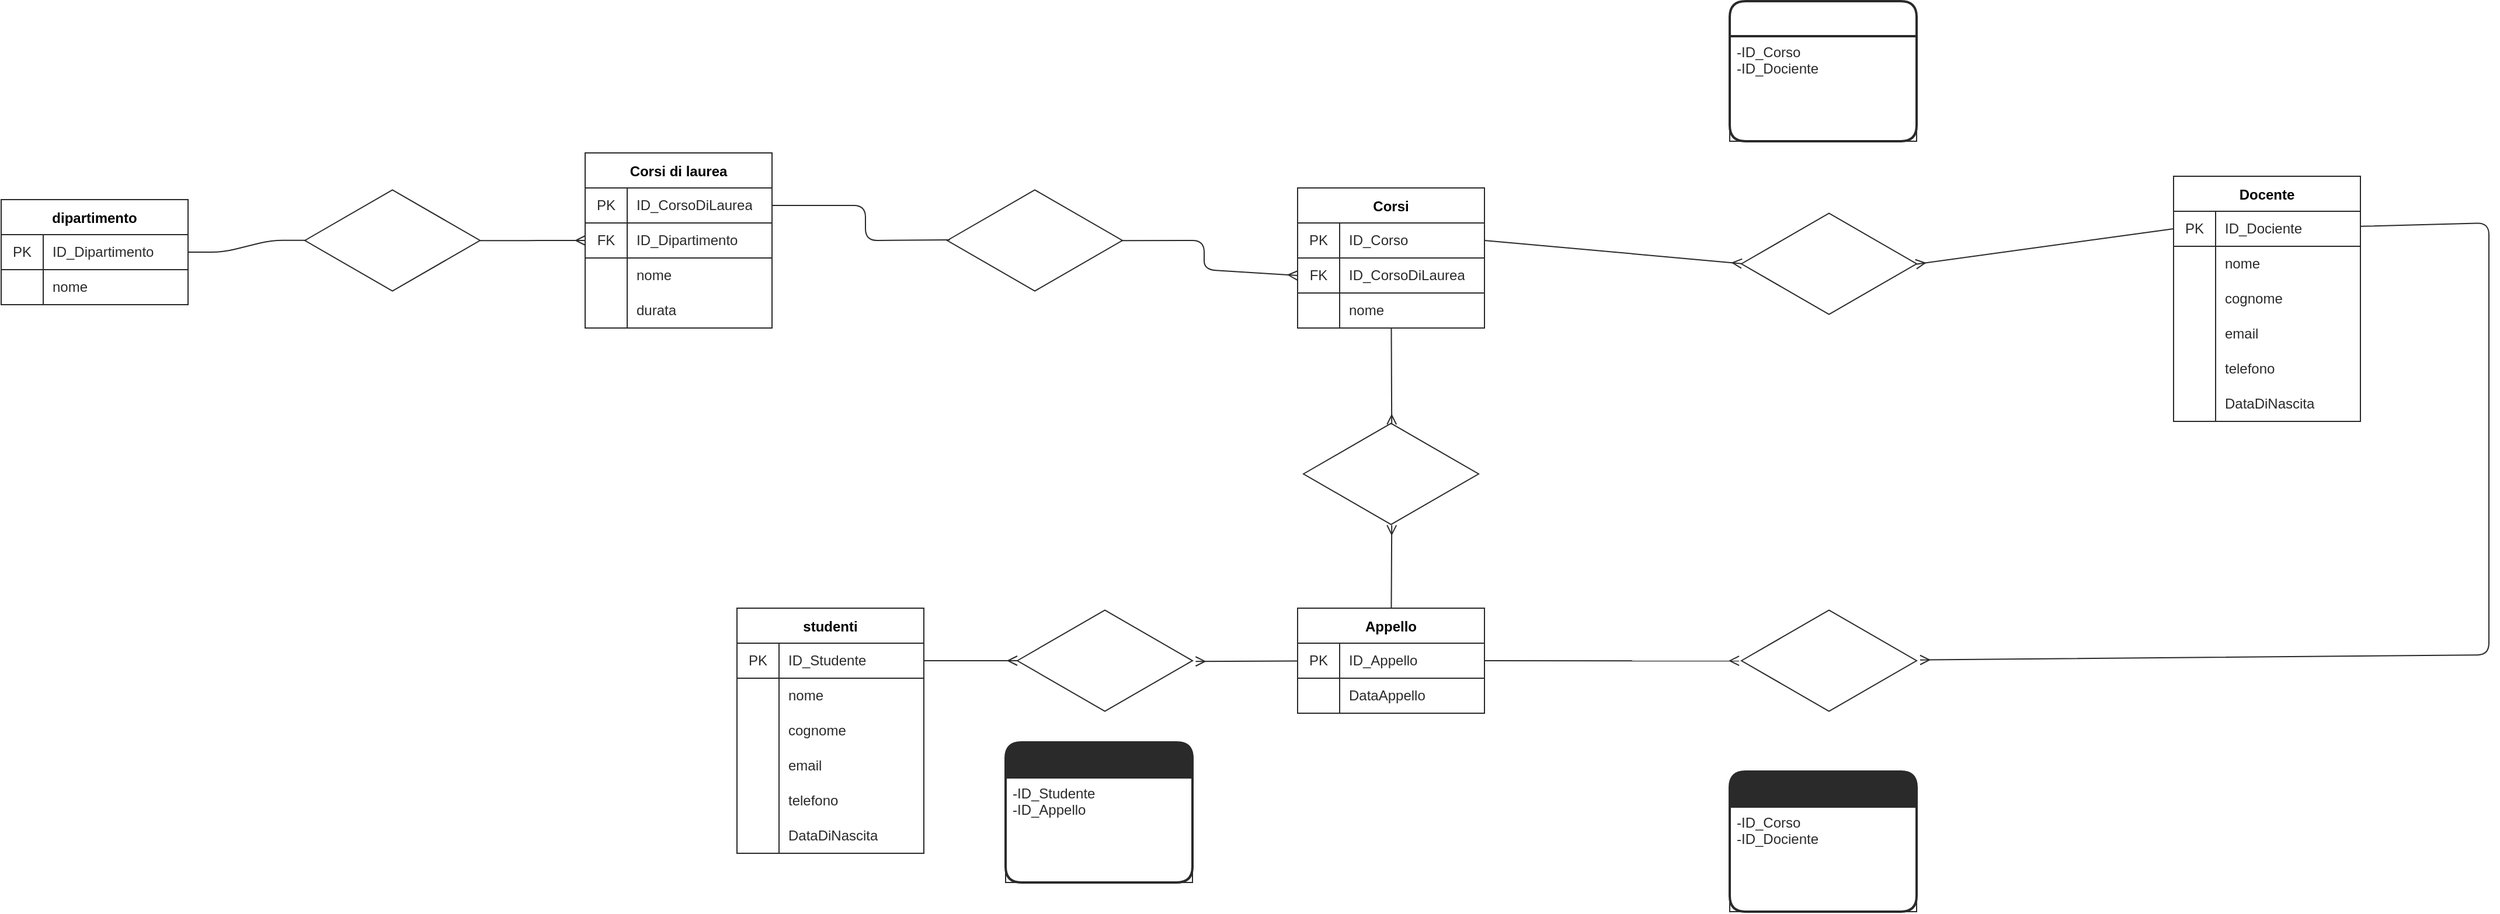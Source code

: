 <mxfile>
    <diagram id="EkHlBXuk7Uhvx5oZosQ1" name="Pagina-1">
        <mxGraphModel dx="1344" dy="2132" grid="1" gridSize="10" guides="1" tooltips="1" connect="1" arrows="1" fold="1" page="1" pageScale="1" pageWidth="827" pageHeight="1169" background="#ffffff" math="0" shadow="0">
            <root>
                <mxCell id="0"/>
                <mxCell id="1" parent="0"/>
                <mxCell id="2" value="dipartimento" style="shape=table;startSize=30;container=1;collapsible=0;childLayout=tableLayout;fixedRows=1;rowLines=0;fontStyle=1;align=center;pointerEvents=1;strokeColor=#2A2A2A;" vertex="1" parent="1">
                    <mxGeometry x="90" width="160" height="90" as="geometry"/>
                </mxCell>
                <mxCell id="3" value="" style="shape=partialRectangle;html=1;whiteSpace=wrap;collapsible=0;dropTarget=0;pointerEvents=1;fillColor=none;top=0;left=0;bottom=1;right=0;points=[[0,0.5],[1,0.5]];portConstraint=eastwest;strokeColor=#2A2A2A;" vertex="1" parent="2">
                    <mxGeometry y="30" width="160" height="30" as="geometry"/>
                </mxCell>
                <mxCell id="4" value="&lt;font color=&quot;#2a2a2a&quot;&gt;PK&lt;/font&gt;" style="shape=partialRectangle;html=1;whiteSpace=wrap;connectable=0;fillColor=none;top=0;left=0;bottom=0;right=0;overflow=hidden;pointerEvents=1;strokeColor=#2A2A2A;" vertex="1" parent="3">
                    <mxGeometry width="36" height="30" as="geometry">
                        <mxRectangle width="36" height="30" as="alternateBounds"/>
                    </mxGeometry>
                </mxCell>
                <mxCell id="5" value="&lt;font color=&quot;#2a2a2a&quot;&gt;ID_Dipartimento&lt;/font&gt;" style="shape=partialRectangle;html=1;whiteSpace=wrap;connectable=0;fillColor=none;top=0;left=0;bottom=0;right=0;align=left;spacingLeft=6;overflow=hidden;pointerEvents=1;strokeColor=#2A2A2A;" vertex="1" parent="3">
                    <mxGeometry x="36" width="124" height="30" as="geometry">
                        <mxRectangle width="124" height="30" as="alternateBounds"/>
                    </mxGeometry>
                </mxCell>
                <mxCell id="6" value="" style="shape=partialRectangle;html=1;whiteSpace=wrap;collapsible=0;dropTarget=0;pointerEvents=1;fillColor=none;top=0;left=0;bottom=0;right=0;points=[[0,0.5],[1,0.5]];portConstraint=eastwest;strokeColor=#2A2A2A;" vertex="1" parent="2">
                    <mxGeometry y="60" width="160" height="30" as="geometry"/>
                </mxCell>
                <mxCell id="7" value="" style="shape=partialRectangle;html=1;whiteSpace=wrap;connectable=0;fillColor=none;top=0;left=0;bottom=0;right=0;overflow=hidden;pointerEvents=1;strokeColor=#2A2A2A;" vertex="1" parent="6">
                    <mxGeometry width="36" height="30" as="geometry">
                        <mxRectangle width="36" height="30" as="alternateBounds"/>
                    </mxGeometry>
                </mxCell>
                <mxCell id="8" value="&lt;font color=&quot;#2a2a2a&quot;&gt;nome&lt;/font&gt;" style="shape=partialRectangle;html=1;whiteSpace=wrap;connectable=0;fillColor=none;top=0;left=0;bottom=0;right=0;align=left;spacingLeft=6;overflow=hidden;pointerEvents=1;strokeColor=#2A2A2A;" vertex="1" parent="6">
                    <mxGeometry x="36" width="124" height="30" as="geometry">
                        <mxRectangle width="124" height="30" as="alternateBounds"/>
                    </mxGeometry>
                </mxCell>
                <mxCell id="25" value="Corsi di laurea" style="shape=table;startSize=30;container=1;collapsible=0;childLayout=tableLayout;fixedRows=1;rowLines=0;fontStyle=1;align=center;pointerEvents=1;strokeColor=#2A2A2A;" vertex="1" parent="1">
                    <mxGeometry x="590" y="-40" width="160" height="150" as="geometry"/>
                </mxCell>
                <mxCell id="26" value="" style="shape=partialRectangle;html=1;whiteSpace=wrap;collapsible=0;dropTarget=0;pointerEvents=1;fillColor=none;top=0;left=0;bottom=1;right=0;points=[[0,0.5],[1,0.5]];portConstraint=eastwest;strokeColor=#2A2A2A;" vertex="1" parent="25">
                    <mxGeometry y="30" width="160" height="30" as="geometry"/>
                </mxCell>
                <mxCell id="27" value="&lt;font color=&quot;#2a2a2a&quot;&gt;PK&lt;/font&gt;" style="shape=partialRectangle;html=1;whiteSpace=wrap;connectable=0;fillColor=none;top=0;left=0;bottom=0;right=0;overflow=hidden;pointerEvents=1;strokeColor=#2A2A2A;" vertex="1" parent="26">
                    <mxGeometry width="36" height="30" as="geometry">
                        <mxRectangle width="36" height="30" as="alternateBounds"/>
                    </mxGeometry>
                </mxCell>
                <mxCell id="28" value="&lt;font color=&quot;#2a2a2a&quot;&gt;ID_CorsoDiLaurea&lt;/font&gt;" style="shape=partialRectangle;html=1;whiteSpace=wrap;connectable=0;fillColor=none;top=0;left=0;bottom=0;right=0;align=left;spacingLeft=6;overflow=hidden;pointerEvents=1;strokeColor=#2A2A2A;" vertex="1" parent="26">
                    <mxGeometry x="36" width="124" height="30" as="geometry">
                        <mxRectangle width="124" height="30" as="alternateBounds"/>
                    </mxGeometry>
                </mxCell>
                <mxCell id="90" style="shape=partialRectangle;html=1;whiteSpace=wrap;collapsible=0;dropTarget=0;pointerEvents=1;fillColor=none;top=0;left=0;bottom=1;right=0;points=[[0,0.5],[1,0.5]];portConstraint=eastwest;strokeColor=#2A2A2A;" vertex="1" parent="25">
                    <mxGeometry y="60" width="160" height="30" as="geometry"/>
                </mxCell>
                <mxCell id="91" value="&lt;font color=&quot;#2a2a2a&quot;&gt;FK&lt;/font&gt;" style="shape=partialRectangle;html=1;whiteSpace=wrap;connectable=0;fillColor=none;top=0;left=0;bottom=0;right=0;overflow=hidden;pointerEvents=1;strokeColor=#2A2A2A;" vertex="1" parent="90">
                    <mxGeometry width="36" height="30" as="geometry">
                        <mxRectangle width="36" height="30" as="alternateBounds"/>
                    </mxGeometry>
                </mxCell>
                <mxCell id="92" value="&lt;font color=&quot;#2a2a2a&quot;&gt;ID_Dipartimento&lt;/font&gt;" style="shape=partialRectangle;html=1;whiteSpace=wrap;connectable=0;fillColor=none;top=0;left=0;bottom=0;right=0;align=left;spacingLeft=6;overflow=hidden;pointerEvents=1;strokeColor=#2A2A2A;" vertex="1" parent="90">
                    <mxGeometry x="36" width="124" height="30" as="geometry">
                        <mxRectangle width="124" height="30" as="alternateBounds"/>
                    </mxGeometry>
                </mxCell>
                <mxCell id="29" value="" style="shape=partialRectangle;html=1;whiteSpace=wrap;collapsible=0;dropTarget=0;pointerEvents=1;fillColor=none;top=0;left=0;bottom=0;right=0;points=[[0,0.5],[1,0.5]];portConstraint=eastwest;strokeColor=#2A2A2A;" vertex="1" parent="25">
                    <mxGeometry y="90" width="160" height="30" as="geometry"/>
                </mxCell>
                <mxCell id="30" value="" style="shape=partialRectangle;html=1;whiteSpace=wrap;connectable=0;fillColor=none;top=0;left=0;bottom=0;right=0;overflow=hidden;pointerEvents=1;strokeColor=#2A2A2A;" vertex="1" parent="29">
                    <mxGeometry width="36" height="30" as="geometry">
                        <mxRectangle width="36" height="30" as="alternateBounds"/>
                    </mxGeometry>
                </mxCell>
                <mxCell id="31" value="&lt;font color=&quot;#2a2a2a&quot;&gt;nome&lt;/font&gt;" style="shape=partialRectangle;html=1;whiteSpace=wrap;connectable=0;fillColor=none;top=0;left=0;bottom=0;right=0;align=left;spacingLeft=6;overflow=hidden;pointerEvents=1;strokeColor=#2A2A2A;" vertex="1" parent="29">
                    <mxGeometry x="36" width="124" height="30" as="geometry">
                        <mxRectangle width="124" height="30" as="alternateBounds"/>
                    </mxGeometry>
                </mxCell>
                <mxCell id="32" style="shape=partialRectangle;html=1;whiteSpace=wrap;collapsible=0;dropTarget=0;pointerEvents=1;fillColor=none;top=0;left=0;bottom=0;right=0;points=[[0,0.5],[1,0.5]];portConstraint=eastwest;strokeColor=#2A2A2A;" vertex="1" parent="25">
                    <mxGeometry y="120" width="160" height="30" as="geometry"/>
                </mxCell>
                <mxCell id="33" style="shape=partialRectangle;html=1;whiteSpace=wrap;connectable=0;fillColor=none;top=0;left=0;bottom=0;right=0;overflow=hidden;pointerEvents=1;strokeColor=#2A2A2A;" vertex="1" parent="32">
                    <mxGeometry width="36" height="30" as="geometry">
                        <mxRectangle width="36" height="30" as="alternateBounds"/>
                    </mxGeometry>
                </mxCell>
                <mxCell id="34" value="&lt;font color=&quot;#2a2a2a&quot;&gt;durata&lt;/font&gt;" style="shape=partialRectangle;html=1;whiteSpace=wrap;connectable=0;fillColor=none;top=0;left=0;bottom=0;right=0;align=left;spacingLeft=6;overflow=hidden;pointerEvents=1;strokeColor=#2A2A2A;" vertex="1" parent="32">
                    <mxGeometry x="36" width="124" height="30" as="geometry">
                        <mxRectangle width="124" height="30" as="alternateBounds"/>
                    </mxGeometry>
                </mxCell>
                <mxCell id="108" style="edgeStyle=none;html=1;entryX=0.504;entryY=0.029;entryDx=0;entryDy=0;entryPerimeter=0;startArrow=none;startFill=0;endArrow=ERmany;endFill=0;strokeColor=#2A2A2A;" edge="1" parent="1" source="35" target="107">
                    <mxGeometry relative="1" as="geometry"/>
                </mxCell>
                <mxCell id="35" value="Corsi" style="shape=table;startSize=30;container=1;collapsible=0;childLayout=tableLayout;fixedRows=1;rowLines=0;fontStyle=1;align=center;pointerEvents=1;strokeColor=#2A2A2A;" vertex="1" parent="1">
                    <mxGeometry x="1200" y="-10" width="160" height="120" as="geometry"/>
                </mxCell>
                <mxCell id="36" value="" style="shape=partialRectangle;html=1;whiteSpace=wrap;collapsible=0;dropTarget=0;pointerEvents=1;fillColor=none;top=0;left=0;bottom=1;right=0;points=[[0,0.5],[1,0.5]];portConstraint=eastwest;strokeColor=#2A2A2A;" vertex="1" parent="35">
                    <mxGeometry y="30" width="160" height="30" as="geometry"/>
                </mxCell>
                <mxCell id="37" value="&lt;font color=&quot;#2a2a2a&quot;&gt;PK&lt;/font&gt;" style="shape=partialRectangle;html=1;whiteSpace=wrap;connectable=0;fillColor=none;top=0;left=0;bottom=0;right=0;overflow=hidden;pointerEvents=1;strokeColor=#2A2A2A;" vertex="1" parent="36">
                    <mxGeometry width="36" height="30" as="geometry">
                        <mxRectangle width="36" height="30" as="alternateBounds"/>
                    </mxGeometry>
                </mxCell>
                <mxCell id="38" value="&lt;font color=&quot;#2a2a2a&quot;&gt;ID_Corso&lt;/font&gt;" style="shape=partialRectangle;html=1;whiteSpace=wrap;connectable=0;fillColor=none;top=0;left=0;bottom=0;right=0;align=left;spacingLeft=6;overflow=hidden;pointerEvents=1;strokeColor=#2A2A2A;" vertex="1" parent="36">
                    <mxGeometry x="36" width="124" height="30" as="geometry">
                        <mxRectangle width="124" height="30" as="alternateBounds"/>
                    </mxGeometry>
                </mxCell>
                <mxCell id="95" style="shape=partialRectangle;html=1;whiteSpace=wrap;collapsible=0;dropTarget=0;pointerEvents=1;fillColor=none;top=0;left=0;bottom=1;right=0;points=[[0,0.5],[1,0.5]];portConstraint=eastwest;strokeColor=#2A2A2A;" vertex="1" parent="35">
                    <mxGeometry y="60" width="160" height="30" as="geometry"/>
                </mxCell>
                <mxCell id="96" value="&lt;font color=&quot;#2a2a2a&quot;&gt;FK&lt;/font&gt;" style="shape=partialRectangle;html=1;whiteSpace=wrap;connectable=0;fillColor=none;top=0;left=0;bottom=0;right=0;overflow=hidden;pointerEvents=1;strokeColor=#2A2A2A;" vertex="1" parent="95">
                    <mxGeometry width="36" height="30" as="geometry">
                        <mxRectangle width="36" height="30" as="alternateBounds"/>
                    </mxGeometry>
                </mxCell>
                <mxCell id="97" value="&lt;font color=&quot;#2a2a2a&quot;&gt;ID_CorsoDiLaurea&lt;/font&gt;" style="shape=partialRectangle;html=1;whiteSpace=wrap;connectable=0;fillColor=none;top=0;left=0;bottom=0;right=0;align=left;spacingLeft=6;overflow=hidden;pointerEvents=1;strokeColor=#2A2A2A;" vertex="1" parent="95">
                    <mxGeometry x="36" width="124" height="30" as="geometry">
                        <mxRectangle width="124" height="30" as="alternateBounds"/>
                    </mxGeometry>
                </mxCell>
                <mxCell id="39" value="" style="shape=partialRectangle;html=1;whiteSpace=wrap;collapsible=0;dropTarget=0;pointerEvents=1;fillColor=none;top=0;left=0;bottom=0;right=0;points=[[0,0.5],[1,0.5]];portConstraint=eastwest;strokeColor=#2A2A2A;" vertex="1" parent="35">
                    <mxGeometry y="90" width="160" height="30" as="geometry"/>
                </mxCell>
                <mxCell id="40" value="" style="shape=partialRectangle;html=1;whiteSpace=wrap;connectable=0;fillColor=none;top=0;left=0;bottom=0;right=0;overflow=hidden;pointerEvents=1;strokeColor=#2A2A2A;" vertex="1" parent="39">
                    <mxGeometry width="36" height="30" as="geometry">
                        <mxRectangle width="36" height="30" as="alternateBounds"/>
                    </mxGeometry>
                </mxCell>
                <mxCell id="41" value="&lt;font color=&quot;#2a2a2a&quot;&gt;nome&lt;/font&gt;" style="shape=partialRectangle;html=1;whiteSpace=wrap;connectable=0;fillColor=none;top=0;left=0;bottom=0;right=0;align=left;spacingLeft=6;overflow=hidden;pointerEvents=1;strokeColor=#2A2A2A;" vertex="1" parent="39">
                    <mxGeometry x="36" width="124" height="30" as="geometry">
                        <mxRectangle width="124" height="30" as="alternateBounds"/>
                    </mxGeometry>
                </mxCell>
                <mxCell id="46" value="Docente" style="shape=table;startSize=30;container=1;collapsible=0;childLayout=tableLayout;fixedRows=1;rowLines=0;fontStyle=1;align=center;pointerEvents=1;strokeColor=#2A2A2A;" vertex="1" parent="1">
                    <mxGeometry x="1950" y="-20" width="160" height="210" as="geometry"/>
                </mxCell>
                <mxCell id="47" value="" style="shape=partialRectangle;html=1;whiteSpace=wrap;collapsible=0;dropTarget=0;pointerEvents=1;fillColor=none;top=0;left=0;bottom=1;right=0;points=[[0,0.5],[1,0.5]];portConstraint=eastwest;strokeColor=#2A2A2A;" vertex="1" parent="46">
                    <mxGeometry y="30" width="160" height="30" as="geometry"/>
                </mxCell>
                <mxCell id="48" value="&lt;font color=&quot;#2a2a2a&quot;&gt;PK&lt;/font&gt;" style="shape=partialRectangle;html=1;whiteSpace=wrap;connectable=0;fillColor=none;top=0;left=0;bottom=0;right=0;overflow=hidden;pointerEvents=1;strokeColor=#2A2A2A;" vertex="1" parent="47">
                    <mxGeometry width="36" height="30" as="geometry">
                        <mxRectangle width="36" height="30" as="alternateBounds"/>
                    </mxGeometry>
                </mxCell>
                <mxCell id="49" value="&lt;font color=&quot;#2a2a2a&quot;&gt;ID_Dociente&lt;/font&gt;" style="shape=partialRectangle;html=1;whiteSpace=wrap;connectable=0;fillColor=none;top=0;left=0;bottom=0;right=0;align=left;spacingLeft=6;overflow=hidden;pointerEvents=1;strokeColor=#2A2A2A;" vertex="1" parent="47">
                    <mxGeometry x="36" width="124" height="30" as="geometry">
                        <mxRectangle width="124" height="30" as="alternateBounds"/>
                    </mxGeometry>
                </mxCell>
                <mxCell id="50" value="" style="shape=partialRectangle;html=1;whiteSpace=wrap;collapsible=0;dropTarget=0;pointerEvents=1;fillColor=none;top=0;left=0;bottom=0;right=0;points=[[0,0.5],[1,0.5]];portConstraint=eastwest;strokeColor=#2A2A2A;" vertex="1" parent="46">
                    <mxGeometry y="60" width="160" height="30" as="geometry"/>
                </mxCell>
                <mxCell id="51" value="" style="shape=partialRectangle;html=1;whiteSpace=wrap;connectable=0;fillColor=none;top=0;left=0;bottom=0;right=0;overflow=hidden;pointerEvents=1;strokeColor=#2A2A2A;" vertex="1" parent="50">
                    <mxGeometry width="36" height="30" as="geometry">
                        <mxRectangle width="36" height="30" as="alternateBounds"/>
                    </mxGeometry>
                </mxCell>
                <mxCell id="52" value="&lt;font color=&quot;#2a2a2a&quot;&gt;nome&lt;/font&gt;" style="shape=partialRectangle;html=1;whiteSpace=wrap;connectable=0;fillColor=none;top=0;left=0;bottom=0;right=0;align=left;spacingLeft=6;overflow=hidden;pointerEvents=1;strokeColor=#2A2A2A;" vertex="1" parent="50">
                    <mxGeometry x="36" width="124" height="30" as="geometry">
                        <mxRectangle width="124" height="30" as="alternateBounds"/>
                    </mxGeometry>
                </mxCell>
                <mxCell id="62" style="shape=partialRectangle;html=1;whiteSpace=wrap;collapsible=0;dropTarget=0;pointerEvents=1;fillColor=none;top=0;left=0;bottom=0;right=0;points=[[0,0.5],[1,0.5]];portConstraint=eastwest;strokeColor=#2A2A2A;" vertex="1" parent="46">
                    <mxGeometry y="90" width="160" height="30" as="geometry"/>
                </mxCell>
                <mxCell id="63" style="shape=partialRectangle;html=1;whiteSpace=wrap;connectable=0;fillColor=none;top=0;left=0;bottom=0;right=0;overflow=hidden;pointerEvents=1;strokeColor=#2A2A2A;" vertex="1" parent="62">
                    <mxGeometry width="36" height="30" as="geometry">
                        <mxRectangle width="36" height="30" as="alternateBounds"/>
                    </mxGeometry>
                </mxCell>
                <mxCell id="64" value="&lt;font color=&quot;#2a2a2a&quot;&gt;cognome&lt;/font&gt;" style="shape=partialRectangle;html=1;whiteSpace=wrap;connectable=0;fillColor=none;top=0;left=0;bottom=0;right=0;align=left;spacingLeft=6;overflow=hidden;pointerEvents=1;strokeColor=#2A2A2A;" vertex="1" parent="62">
                    <mxGeometry x="36" width="124" height="30" as="geometry">
                        <mxRectangle width="124" height="30" as="alternateBounds"/>
                    </mxGeometry>
                </mxCell>
                <mxCell id="59" style="shape=partialRectangle;html=1;whiteSpace=wrap;collapsible=0;dropTarget=0;pointerEvents=1;fillColor=none;top=0;left=0;bottom=0;right=0;points=[[0,0.5],[1,0.5]];portConstraint=eastwest;strokeColor=#2A2A2A;" vertex="1" parent="46">
                    <mxGeometry y="120" width="160" height="30" as="geometry"/>
                </mxCell>
                <mxCell id="60" style="shape=partialRectangle;html=1;whiteSpace=wrap;connectable=0;fillColor=none;top=0;left=0;bottom=0;right=0;overflow=hidden;pointerEvents=1;strokeColor=#2A2A2A;" vertex="1" parent="59">
                    <mxGeometry width="36" height="30" as="geometry">
                        <mxRectangle width="36" height="30" as="alternateBounds"/>
                    </mxGeometry>
                </mxCell>
                <mxCell id="61" value="&lt;font color=&quot;#2a2a2a&quot;&gt;email&lt;/font&gt;" style="shape=partialRectangle;html=1;whiteSpace=wrap;connectable=0;fillColor=none;top=0;left=0;bottom=0;right=0;align=left;spacingLeft=6;overflow=hidden;pointerEvents=1;strokeColor=#2A2A2A;" vertex="1" parent="59">
                    <mxGeometry x="36" width="124" height="30" as="geometry">
                        <mxRectangle width="124" height="30" as="alternateBounds"/>
                    </mxGeometry>
                </mxCell>
                <mxCell id="56" style="shape=partialRectangle;html=1;whiteSpace=wrap;collapsible=0;dropTarget=0;pointerEvents=1;fillColor=none;top=0;left=0;bottom=0;right=0;points=[[0,0.5],[1,0.5]];portConstraint=eastwest;strokeColor=#2A2A2A;" vertex="1" parent="46">
                    <mxGeometry y="150" width="160" height="30" as="geometry"/>
                </mxCell>
                <mxCell id="57" style="shape=partialRectangle;html=1;whiteSpace=wrap;connectable=0;fillColor=none;top=0;left=0;bottom=0;right=0;overflow=hidden;pointerEvents=1;strokeColor=#2A2A2A;" vertex="1" parent="56">
                    <mxGeometry width="36" height="30" as="geometry">
                        <mxRectangle width="36" height="30" as="alternateBounds"/>
                    </mxGeometry>
                </mxCell>
                <mxCell id="58" value="&lt;font color=&quot;#2a2a2a&quot;&gt;telefono&lt;/font&gt;" style="shape=partialRectangle;html=1;whiteSpace=wrap;connectable=0;fillColor=none;top=0;left=0;bottom=0;right=0;align=left;spacingLeft=6;overflow=hidden;pointerEvents=1;strokeColor=#2A2A2A;" vertex="1" parent="56">
                    <mxGeometry x="36" width="124" height="30" as="geometry">
                        <mxRectangle width="124" height="30" as="alternateBounds"/>
                    </mxGeometry>
                </mxCell>
                <mxCell id="53" style="shape=partialRectangle;html=1;whiteSpace=wrap;collapsible=0;dropTarget=0;pointerEvents=1;fillColor=none;top=0;left=0;bottom=0;right=0;points=[[0,0.5],[1,0.5]];portConstraint=eastwest;strokeColor=#2A2A2A;" vertex="1" parent="46">
                    <mxGeometry y="180" width="160" height="30" as="geometry"/>
                </mxCell>
                <mxCell id="54" style="shape=partialRectangle;html=1;whiteSpace=wrap;connectable=0;fillColor=none;top=0;left=0;bottom=0;right=0;overflow=hidden;pointerEvents=1;strokeColor=#2A2A2A;" vertex="1" parent="53">
                    <mxGeometry width="36" height="30" as="geometry">
                        <mxRectangle width="36" height="30" as="alternateBounds"/>
                    </mxGeometry>
                </mxCell>
                <mxCell id="55" value="&lt;font color=&quot;#2a2a2a&quot;&gt;DataDiNascita&lt;/font&gt;" style="shape=partialRectangle;html=1;whiteSpace=wrap;connectable=0;fillColor=none;top=0;left=0;bottom=0;right=0;align=left;spacingLeft=6;overflow=hidden;pointerEvents=1;strokeColor=#2A2A2A;" vertex="1" parent="53">
                    <mxGeometry x="36" width="124" height="30" as="geometry">
                        <mxRectangle width="124" height="30" as="alternateBounds"/>
                    </mxGeometry>
                </mxCell>
                <mxCell id="109" style="edgeStyle=none;html=1;entryX=0.504;entryY=0.988;entryDx=0;entryDy=0;entryPerimeter=0;startArrow=none;startFill=0;endArrow=ERmany;endFill=0;strokeColor=#2A2A2A;" edge="1" parent="1" source="65" target="107">
                    <mxGeometry relative="1" as="geometry"/>
                </mxCell>
                <mxCell id="111" style="edgeStyle=none;html=1;entryX=-0.013;entryY=0.501;entryDx=0;entryDy=0;entryPerimeter=0;startArrow=none;startFill=0;endArrow=ERmany;endFill=0;strokeColor=#2A2A2A;" edge="1" parent="1" source="65" target="110">
                    <mxGeometry relative="1" as="geometry"/>
                </mxCell>
                <mxCell id="65" value="Appello" style="shape=table;startSize=30;container=1;collapsible=0;childLayout=tableLayout;fixedRows=1;rowLines=0;fontStyle=1;align=center;pointerEvents=1;strokeColor=#2A2A2A;" vertex="1" parent="1">
                    <mxGeometry x="1200" y="350" width="160" height="90" as="geometry"/>
                </mxCell>
                <mxCell id="66" value="" style="shape=partialRectangle;html=1;whiteSpace=wrap;collapsible=0;dropTarget=0;pointerEvents=1;fillColor=none;top=0;left=0;bottom=1;right=0;points=[[0,0.5],[1,0.5]];portConstraint=eastwest;strokeColor=#2A2A2A;" vertex="1" parent="65">
                    <mxGeometry y="30" width="160" height="30" as="geometry"/>
                </mxCell>
                <mxCell id="67" value="&lt;font color=&quot;#2a2a2a&quot;&gt;PK&lt;/font&gt;" style="shape=partialRectangle;html=1;whiteSpace=wrap;connectable=0;fillColor=none;top=0;left=0;bottom=0;right=0;overflow=hidden;pointerEvents=1;strokeColor=#2A2A2A;" vertex="1" parent="66">
                    <mxGeometry width="36" height="30" as="geometry">
                        <mxRectangle width="36" height="30" as="alternateBounds"/>
                    </mxGeometry>
                </mxCell>
                <mxCell id="68" value="&lt;font color=&quot;#2a2a2a&quot;&gt;ID_Appello&lt;/font&gt;" style="shape=partialRectangle;html=1;whiteSpace=wrap;connectable=0;fillColor=none;top=0;left=0;bottom=0;right=0;align=left;spacingLeft=6;overflow=hidden;pointerEvents=1;strokeColor=#2A2A2A;" vertex="1" parent="66">
                    <mxGeometry x="36" width="124" height="30" as="geometry">
                        <mxRectangle width="124" height="30" as="alternateBounds"/>
                    </mxGeometry>
                </mxCell>
                <mxCell id="69" value="" style="shape=partialRectangle;html=1;whiteSpace=wrap;collapsible=0;dropTarget=0;pointerEvents=1;fillColor=none;top=0;left=0;bottom=0;right=0;points=[[0,0.5],[1,0.5]];portConstraint=eastwest;strokeColor=#2A2A2A;" vertex="1" parent="65">
                    <mxGeometry y="60" width="160" height="30" as="geometry"/>
                </mxCell>
                <mxCell id="70" value="" style="shape=partialRectangle;html=1;whiteSpace=wrap;connectable=0;fillColor=none;top=0;left=0;bottom=0;right=0;overflow=hidden;pointerEvents=1;strokeColor=#2A2A2A;" vertex="1" parent="69">
                    <mxGeometry width="36" height="30" as="geometry">
                        <mxRectangle width="36" height="30" as="alternateBounds"/>
                    </mxGeometry>
                </mxCell>
                <mxCell id="71" value="&lt;font color=&quot;#2a2a2a&quot;&gt;DataAppello&lt;/font&gt;" style="shape=partialRectangle;html=1;whiteSpace=wrap;connectable=0;fillColor=none;top=0;left=0;bottom=0;right=0;align=left;spacingLeft=6;overflow=hidden;pointerEvents=1;strokeColor=#2A2A2A;" vertex="1" parent="69">
                    <mxGeometry x="36" width="124" height="30" as="geometry">
                        <mxRectangle width="124" height="30" as="alternateBounds"/>
                    </mxGeometry>
                </mxCell>
                <mxCell id="72" value="studenti" style="shape=table;startSize=30;container=1;collapsible=0;childLayout=tableLayout;fixedRows=1;rowLines=0;fontStyle=1;align=center;pointerEvents=1;strokeColor=#2A2A2A;" vertex="1" parent="1">
                    <mxGeometry x="720" y="350" width="160" height="210" as="geometry"/>
                </mxCell>
                <mxCell id="73" value="" style="shape=partialRectangle;html=1;whiteSpace=wrap;collapsible=0;dropTarget=0;pointerEvents=1;fillColor=none;top=0;left=0;bottom=1;right=0;points=[[0,0.5],[1,0.5]];portConstraint=eastwest;strokeColor=#2A2A2A;" vertex="1" parent="72">
                    <mxGeometry y="30" width="160" height="30" as="geometry"/>
                </mxCell>
                <mxCell id="74" value="&lt;font color=&quot;#2a2a2a&quot;&gt;PK&lt;/font&gt;" style="shape=partialRectangle;html=1;whiteSpace=wrap;connectable=0;fillColor=none;top=0;left=0;bottom=0;right=0;overflow=hidden;pointerEvents=1;strokeColor=#2A2A2A;" vertex="1" parent="73">
                    <mxGeometry width="36" height="30" as="geometry">
                        <mxRectangle width="36" height="30" as="alternateBounds"/>
                    </mxGeometry>
                </mxCell>
                <mxCell id="75" value="&lt;font color=&quot;#2a2a2a&quot;&gt;ID_Studente&lt;/font&gt;" style="shape=partialRectangle;html=1;whiteSpace=wrap;connectable=0;fillColor=none;top=0;left=0;bottom=0;right=0;align=left;spacingLeft=6;overflow=hidden;pointerEvents=1;strokeColor=#2A2A2A;" vertex="1" parent="73">
                    <mxGeometry x="36" width="124" height="30" as="geometry">
                        <mxRectangle width="124" height="30" as="alternateBounds"/>
                    </mxGeometry>
                </mxCell>
                <mxCell id="76" value="" style="shape=partialRectangle;html=1;whiteSpace=wrap;collapsible=0;dropTarget=0;pointerEvents=1;fillColor=none;top=0;left=0;bottom=0;right=0;points=[[0,0.5],[1,0.5]];portConstraint=eastwest;strokeColor=#2A2A2A;" vertex="1" parent="72">
                    <mxGeometry y="60" width="160" height="30" as="geometry"/>
                </mxCell>
                <mxCell id="77" value="" style="shape=partialRectangle;html=1;whiteSpace=wrap;connectable=0;fillColor=none;top=0;left=0;bottom=0;right=0;overflow=hidden;pointerEvents=1;strokeColor=#2A2A2A;" vertex="1" parent="76">
                    <mxGeometry width="36" height="30" as="geometry">
                        <mxRectangle width="36" height="30" as="alternateBounds"/>
                    </mxGeometry>
                </mxCell>
                <mxCell id="78" value="&lt;font color=&quot;#2a2a2a&quot;&gt;nome&lt;/font&gt;" style="shape=partialRectangle;html=1;whiteSpace=wrap;connectable=0;fillColor=none;top=0;left=0;bottom=0;right=0;align=left;spacingLeft=6;overflow=hidden;pointerEvents=1;strokeColor=#2A2A2A;" vertex="1" parent="76">
                    <mxGeometry x="36" width="124" height="30" as="geometry">
                        <mxRectangle width="124" height="30" as="alternateBounds"/>
                    </mxGeometry>
                </mxCell>
                <mxCell id="120" style="shape=partialRectangle;html=1;whiteSpace=wrap;collapsible=0;dropTarget=0;pointerEvents=1;fillColor=none;top=0;left=0;bottom=0;right=0;points=[[0,0.5],[1,0.5]];portConstraint=eastwest;strokeColor=#2A2A2A;" vertex="1" parent="72">
                    <mxGeometry y="90" width="160" height="30" as="geometry"/>
                </mxCell>
                <mxCell id="121" style="shape=partialRectangle;html=1;whiteSpace=wrap;connectable=0;fillColor=none;top=0;left=0;bottom=0;right=0;overflow=hidden;pointerEvents=1;strokeColor=#2A2A2A;" vertex="1" parent="120">
                    <mxGeometry width="36" height="30" as="geometry">
                        <mxRectangle width="36" height="30" as="alternateBounds"/>
                    </mxGeometry>
                </mxCell>
                <mxCell id="122" value="&lt;font color=&quot;#2a2a2a&quot;&gt;cognome&lt;/font&gt;" style="shape=partialRectangle;html=1;whiteSpace=wrap;connectable=0;fillColor=none;top=0;left=0;bottom=0;right=0;align=left;spacingLeft=6;overflow=hidden;pointerEvents=1;strokeColor=#2A2A2A;" vertex="1" parent="120">
                    <mxGeometry x="36" width="124" height="30" as="geometry">
                        <mxRectangle width="124" height="30" as="alternateBounds"/>
                    </mxGeometry>
                </mxCell>
                <mxCell id="123" style="shape=partialRectangle;html=1;whiteSpace=wrap;collapsible=0;dropTarget=0;pointerEvents=1;fillColor=none;top=0;left=0;bottom=0;right=0;points=[[0,0.5],[1,0.5]];portConstraint=eastwest;strokeColor=#2A2A2A;" vertex="1" parent="72">
                    <mxGeometry y="120" width="160" height="30" as="geometry"/>
                </mxCell>
                <mxCell id="124" style="shape=partialRectangle;html=1;whiteSpace=wrap;connectable=0;fillColor=none;top=0;left=0;bottom=0;right=0;overflow=hidden;pointerEvents=1;strokeColor=#2A2A2A;" vertex="1" parent="123">
                    <mxGeometry width="36" height="30" as="geometry">
                        <mxRectangle width="36" height="30" as="alternateBounds"/>
                    </mxGeometry>
                </mxCell>
                <mxCell id="125" value="&lt;font color=&quot;#2a2a2a&quot;&gt;email&lt;br&gt;&lt;/font&gt;" style="shape=partialRectangle;html=1;whiteSpace=wrap;connectable=0;fillColor=none;top=0;left=0;bottom=0;right=0;align=left;spacingLeft=6;overflow=hidden;pointerEvents=1;strokeColor=#2A2A2A;" vertex="1" parent="123">
                    <mxGeometry x="36" width="124" height="30" as="geometry">
                        <mxRectangle width="124" height="30" as="alternateBounds"/>
                    </mxGeometry>
                </mxCell>
                <mxCell id="129" style="shape=partialRectangle;html=1;whiteSpace=wrap;collapsible=0;dropTarget=0;pointerEvents=1;fillColor=none;top=0;left=0;bottom=0;right=0;points=[[0,0.5],[1,0.5]];portConstraint=eastwest;strokeColor=#2A2A2A;" vertex="1" parent="72">
                    <mxGeometry y="150" width="160" height="30" as="geometry"/>
                </mxCell>
                <mxCell id="130" style="shape=partialRectangle;html=1;whiteSpace=wrap;connectable=0;fillColor=none;top=0;left=0;bottom=0;right=0;overflow=hidden;pointerEvents=1;strokeColor=#2A2A2A;" vertex="1" parent="129">
                    <mxGeometry width="36" height="30" as="geometry">
                        <mxRectangle width="36" height="30" as="alternateBounds"/>
                    </mxGeometry>
                </mxCell>
                <mxCell id="131" value="&lt;font color=&quot;#2a2a2a&quot;&gt;telefono&lt;/font&gt;" style="shape=partialRectangle;html=1;whiteSpace=wrap;connectable=0;fillColor=none;top=0;left=0;bottom=0;right=0;align=left;spacingLeft=6;overflow=hidden;pointerEvents=1;strokeColor=#2A2A2A;" vertex="1" parent="129">
                    <mxGeometry x="36" width="124" height="30" as="geometry">
                        <mxRectangle width="124" height="30" as="alternateBounds"/>
                    </mxGeometry>
                </mxCell>
                <mxCell id="126" style="shape=partialRectangle;html=1;whiteSpace=wrap;collapsible=0;dropTarget=0;pointerEvents=1;fillColor=none;top=0;left=0;bottom=0;right=0;points=[[0,0.5],[1,0.5]];portConstraint=eastwest;strokeColor=#2A2A2A;" vertex="1" parent="72">
                    <mxGeometry y="180" width="160" height="30" as="geometry"/>
                </mxCell>
                <mxCell id="127" style="shape=partialRectangle;html=1;whiteSpace=wrap;connectable=0;fillColor=none;top=0;left=0;bottom=0;right=0;overflow=hidden;pointerEvents=1;strokeColor=#2A2A2A;" vertex="1" parent="126">
                    <mxGeometry width="36" height="30" as="geometry">
                        <mxRectangle width="36" height="30" as="alternateBounds"/>
                    </mxGeometry>
                </mxCell>
                <mxCell id="128" value="&lt;font color=&quot;#2a2a2a&quot;&gt;DataDiNascita&lt;/font&gt;" style="shape=partialRectangle;html=1;whiteSpace=wrap;connectable=0;fillColor=none;top=0;left=0;bottom=0;right=0;align=left;spacingLeft=6;overflow=hidden;pointerEvents=1;strokeColor=#2A2A2A;" vertex="1" parent="126">
                    <mxGeometry x="36" width="124" height="30" as="geometry">
                        <mxRectangle width="124" height="30" as="alternateBounds"/>
                    </mxGeometry>
                </mxCell>
                <mxCell id="85" value="" style="edgeStyle=entityRelationEdgeStyle;fontSize=12;html=1;endArrow=none;startArrow=none;exitX=1;exitY=0.5;exitDx=0;exitDy=0;entryX=0.008;entryY=0.499;entryDx=0;entryDy=0;entryPerimeter=0;endFill=0;strokeColor=#2A2A2A;" edge="1" parent="1" source="3" target="86">
                    <mxGeometry width="100" height="100" relative="1" as="geometry">
                        <mxPoint x="100" y="35" as="sourcePoint"/>
                        <mxPoint x="620" y="140" as="targetPoint"/>
                    </mxGeometry>
                </mxCell>
                <mxCell id="86" value="" style="html=1;whiteSpace=wrap;aspect=fixed;shape=isoRectangle;fillColor=none;strokeColor=#2A2A2A;" vertex="1" parent="1">
                    <mxGeometry x="350" y="-10" width="150" height="90" as="geometry"/>
                </mxCell>
                <mxCell id="89" value="" style="edgeStyle=entityRelationEdgeStyle;fontSize=12;html=1;endArrow=ERmany;startArrow=none;exitX=1;exitY=0.502;exitDx=0;exitDy=0;entryX=0;entryY=0.5;entryDx=0;entryDy=0;exitPerimeter=0;endFill=0;strokeColor=#2A2A2A;" edge="1" parent="1" source="86" target="90">
                    <mxGeometry width="100" height="100" relative="1" as="geometry">
                        <mxPoint x="500" y="34.17" as="sourcePoint"/>
                        <mxPoint x="751.95" y="35.79" as="targetPoint"/>
                    </mxGeometry>
                </mxCell>
                <mxCell id="98" style="edgeStyle=none;html=1;entryX=0;entryY=0.5;entryDx=0;entryDy=0;startArrow=none;startFill=0;endArrow=ERmany;endFill=0;exitX=0.992;exitY=0.501;exitDx=0;exitDy=0;exitPerimeter=0;strokeColor=#2A2A2A;" edge="1" parent="1" source="93" target="95">
                    <mxGeometry relative="1" as="geometry">
                        <Array as="points">
                            <mxPoint x="1120" y="35"/>
                            <mxPoint x="1120" y="60"/>
                        </Array>
                    </mxGeometry>
                </mxCell>
                <mxCell id="93" value="" style="html=1;whiteSpace=wrap;aspect=fixed;shape=isoRectangle;fillColor=none;strokeColor=#2A2A2A;" vertex="1" parent="1">
                    <mxGeometry x="900" y="-10" width="150" height="90" as="geometry"/>
                </mxCell>
                <mxCell id="94" style="edgeStyle=none;html=1;exitX=1;exitY=0.5;exitDx=0;exitDy=0;entryX=0.015;entryY=0.495;entryDx=0;entryDy=0;entryPerimeter=0;endArrow=none;endFill=0;strokeColor=#2A2A2A;" edge="1" parent="1" source="26" target="93">
                    <mxGeometry relative="1" as="geometry">
                        <Array as="points">
                            <mxPoint x="830" y="5"/>
                            <mxPoint x="830" y="35"/>
                        </Array>
                    </mxGeometry>
                </mxCell>
                <mxCell id="102" value="" style="html=1;whiteSpace=wrap;aspect=fixed;shape=isoRectangle;fillColor=none;strokeColor=#2A2A2A;" vertex="1" parent="1">
                    <mxGeometry x="1580" y="10" width="150" height="90" as="geometry"/>
                </mxCell>
                <mxCell id="103" style="edgeStyle=none;html=1;exitX=1;exitY=0.5;exitDx=0;exitDy=0;entryX=0.002;entryY=0.498;entryDx=0;entryDy=0;entryPerimeter=0;startArrow=none;startFill=0;endArrow=ERmany;endFill=0;strokeColor=#2A2A2A;" edge="1" parent="1" source="36" target="102">
                    <mxGeometry relative="1" as="geometry"/>
                </mxCell>
                <mxCell id="104" style="edgeStyle=none;html=1;exitX=0;exitY=0.5;exitDx=0;exitDy=0;entryX=0.996;entryY=0.504;entryDx=0;entryDy=0;entryPerimeter=0;startArrow=none;startFill=0;endArrow=ERmany;endFill=0;strokeColor=#2A2A2A;" edge="1" parent="1" source="47" target="102">
                    <mxGeometry relative="1" as="geometry"/>
                </mxCell>
                <mxCell id="105" value="" style="swimlane;childLayout=stackLayout;horizontal=1;startSize=30;horizontalStack=0;rounded=1;fontSize=14;fontStyle=0;strokeWidth=2;resizeParent=0;resizeLast=1;shadow=0;dashed=0;align=center;strokeColor=#2A2A2A;" vertex="1" parent="1">
                    <mxGeometry x="1570" y="-170" width="160" height="120" as="geometry"/>
                </mxCell>
                <mxCell id="106" value="-ID_Corso&#10;-ID_Dociente" style="align=left;strokeColor=#2A2A2A;fillColor=none;spacingLeft=4;fontSize=12;verticalAlign=top;resizable=0;rotatable=0;part=1;fontColor=#2A2A2A;" vertex="1" parent="105">
                    <mxGeometry y="30" width="160" height="90" as="geometry"/>
                </mxCell>
                <mxCell id="107" value="" style="html=1;whiteSpace=wrap;aspect=fixed;shape=isoRectangle;fillColor=none;strokeColor=#2A2A2A;" vertex="1" parent="1">
                    <mxGeometry x="1205" y="190" width="150" height="90" as="geometry"/>
                </mxCell>
                <mxCell id="110" value="" style="html=1;whiteSpace=wrap;aspect=fixed;shape=isoRectangle;fillColor=none;strokeColor=#2A2A2A;" vertex="1" parent="1">
                    <mxGeometry x="1580" y="350" width="150" height="90" as="geometry"/>
                </mxCell>
                <mxCell id="112" style="edgeStyle=none;html=1;entryX=1.02;entryY=0.493;entryDx=0;entryDy=0;entryPerimeter=0;startArrow=none;startFill=0;endArrow=ERmany;endFill=0;strokeColor=#2A2A2A;" edge="1" parent="1" source="47" target="110">
                    <mxGeometry relative="1" as="geometry">
                        <Array as="points">
                            <mxPoint x="2220" y="20"/>
                            <mxPoint x="2220" y="390"/>
                        </Array>
                    </mxGeometry>
                </mxCell>
                <mxCell id="113" value="" style="swimlane;childLayout=stackLayout;horizontal=1;startSize=30;horizontalStack=0;rounded=1;fontSize=14;fontStyle=0;strokeWidth=2;resizeParent=0;resizeLast=1;shadow=0;dashed=0;align=center;fillColor=#2A2A2A;strokeColor=#2A2A2A;" vertex="1" parent="1">
                    <mxGeometry x="1570" y="490" width="160" height="120" as="geometry"/>
                </mxCell>
                <mxCell id="114" value="-ID_Corso&#10;-ID_Dociente" style="align=left;strokeColor=#2A2A2A;fillColor=none;spacingLeft=4;fontSize=12;verticalAlign=top;resizable=0;rotatable=0;part=1;fontColor=#2A2A2A;" vertex="1" parent="113">
                    <mxGeometry y="30" width="160" height="90" as="geometry"/>
                </mxCell>
                <mxCell id="115" value="" style="html=1;whiteSpace=wrap;aspect=fixed;shape=isoRectangle;fillColor=none;strokeColor=#2A2A2A;" vertex="1" parent="1">
                    <mxGeometry x="960" y="350" width="150" height="90" as="geometry"/>
                </mxCell>
                <mxCell id="116" style="edgeStyle=none;html=1;startArrow=none;startFill=0;endArrow=ERmany;endFill=0;strokeColor=#2A2A2A;" edge="1" parent="1" source="73" target="115">
                    <mxGeometry relative="1" as="geometry"/>
                </mxCell>
                <mxCell id="117" style="edgeStyle=none;html=1;entryX=1.018;entryY=0.507;entryDx=0;entryDy=0;entryPerimeter=0;startArrow=none;startFill=0;endArrow=ERmany;endFill=0;strokeColor=#2A2A2A;" edge="1" parent="1" source="66" target="115">
                    <mxGeometry relative="1" as="geometry"/>
                </mxCell>
                <mxCell id="132" value="" style="swimlane;childLayout=stackLayout;horizontal=1;startSize=30;horizontalStack=0;rounded=1;fontSize=14;fontStyle=0;strokeWidth=2;resizeParent=0;resizeLast=1;shadow=0;dashed=0;align=center;fillColor=#2A2A2A;strokeColor=#2A2A2A;" vertex="1" parent="1">
                    <mxGeometry x="950" y="465" width="160" height="120" as="geometry"/>
                </mxCell>
                <mxCell id="133" value="-ID_Studente&#10;-ID_Appello" style="align=left;strokeColor=#2A2A2A;fillColor=none;spacingLeft=4;fontSize=12;verticalAlign=top;resizable=0;rotatable=0;part=1;fontColor=#2A2A2A;" vertex="1" parent="132">
                    <mxGeometry y="30" width="160" height="90" as="geometry"/>
                </mxCell>
            </root>
        </mxGraphModel>
    </diagram>
</mxfile>